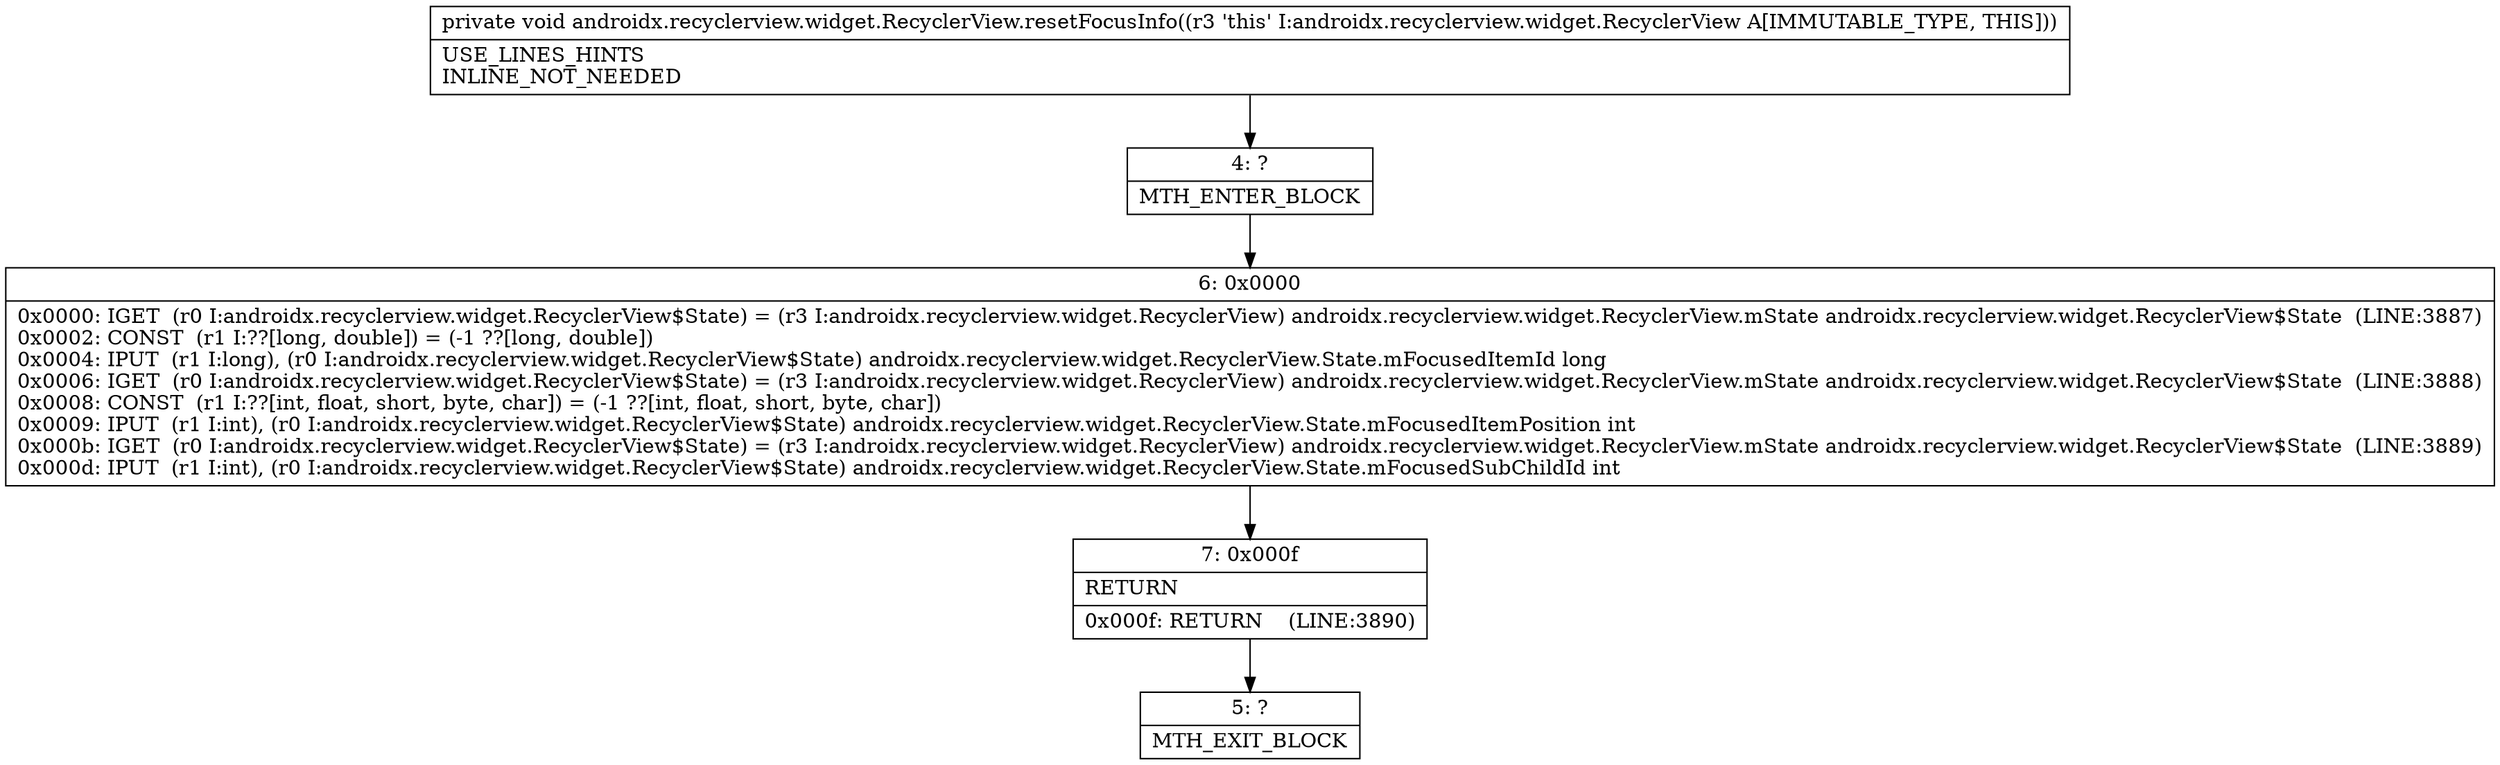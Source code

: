 digraph "CFG forandroidx.recyclerview.widget.RecyclerView.resetFocusInfo()V" {
Node_4 [shape=record,label="{4\:\ ?|MTH_ENTER_BLOCK\l}"];
Node_6 [shape=record,label="{6\:\ 0x0000|0x0000: IGET  (r0 I:androidx.recyclerview.widget.RecyclerView$State) = (r3 I:androidx.recyclerview.widget.RecyclerView) androidx.recyclerview.widget.RecyclerView.mState androidx.recyclerview.widget.RecyclerView$State  (LINE:3887)\l0x0002: CONST  (r1 I:??[long, double]) = (\-1 ??[long, double]) \l0x0004: IPUT  (r1 I:long), (r0 I:androidx.recyclerview.widget.RecyclerView$State) androidx.recyclerview.widget.RecyclerView.State.mFocusedItemId long \l0x0006: IGET  (r0 I:androidx.recyclerview.widget.RecyclerView$State) = (r3 I:androidx.recyclerview.widget.RecyclerView) androidx.recyclerview.widget.RecyclerView.mState androidx.recyclerview.widget.RecyclerView$State  (LINE:3888)\l0x0008: CONST  (r1 I:??[int, float, short, byte, char]) = (\-1 ??[int, float, short, byte, char]) \l0x0009: IPUT  (r1 I:int), (r0 I:androidx.recyclerview.widget.RecyclerView$State) androidx.recyclerview.widget.RecyclerView.State.mFocusedItemPosition int \l0x000b: IGET  (r0 I:androidx.recyclerview.widget.RecyclerView$State) = (r3 I:androidx.recyclerview.widget.RecyclerView) androidx.recyclerview.widget.RecyclerView.mState androidx.recyclerview.widget.RecyclerView$State  (LINE:3889)\l0x000d: IPUT  (r1 I:int), (r0 I:androidx.recyclerview.widget.RecyclerView$State) androidx.recyclerview.widget.RecyclerView.State.mFocusedSubChildId int \l}"];
Node_7 [shape=record,label="{7\:\ 0x000f|RETURN\l|0x000f: RETURN    (LINE:3890)\l}"];
Node_5 [shape=record,label="{5\:\ ?|MTH_EXIT_BLOCK\l}"];
MethodNode[shape=record,label="{private void androidx.recyclerview.widget.RecyclerView.resetFocusInfo((r3 'this' I:androidx.recyclerview.widget.RecyclerView A[IMMUTABLE_TYPE, THIS]))  | USE_LINES_HINTS\lINLINE_NOT_NEEDED\l}"];
MethodNode -> Node_4;Node_4 -> Node_6;
Node_6 -> Node_7;
Node_7 -> Node_5;
}

